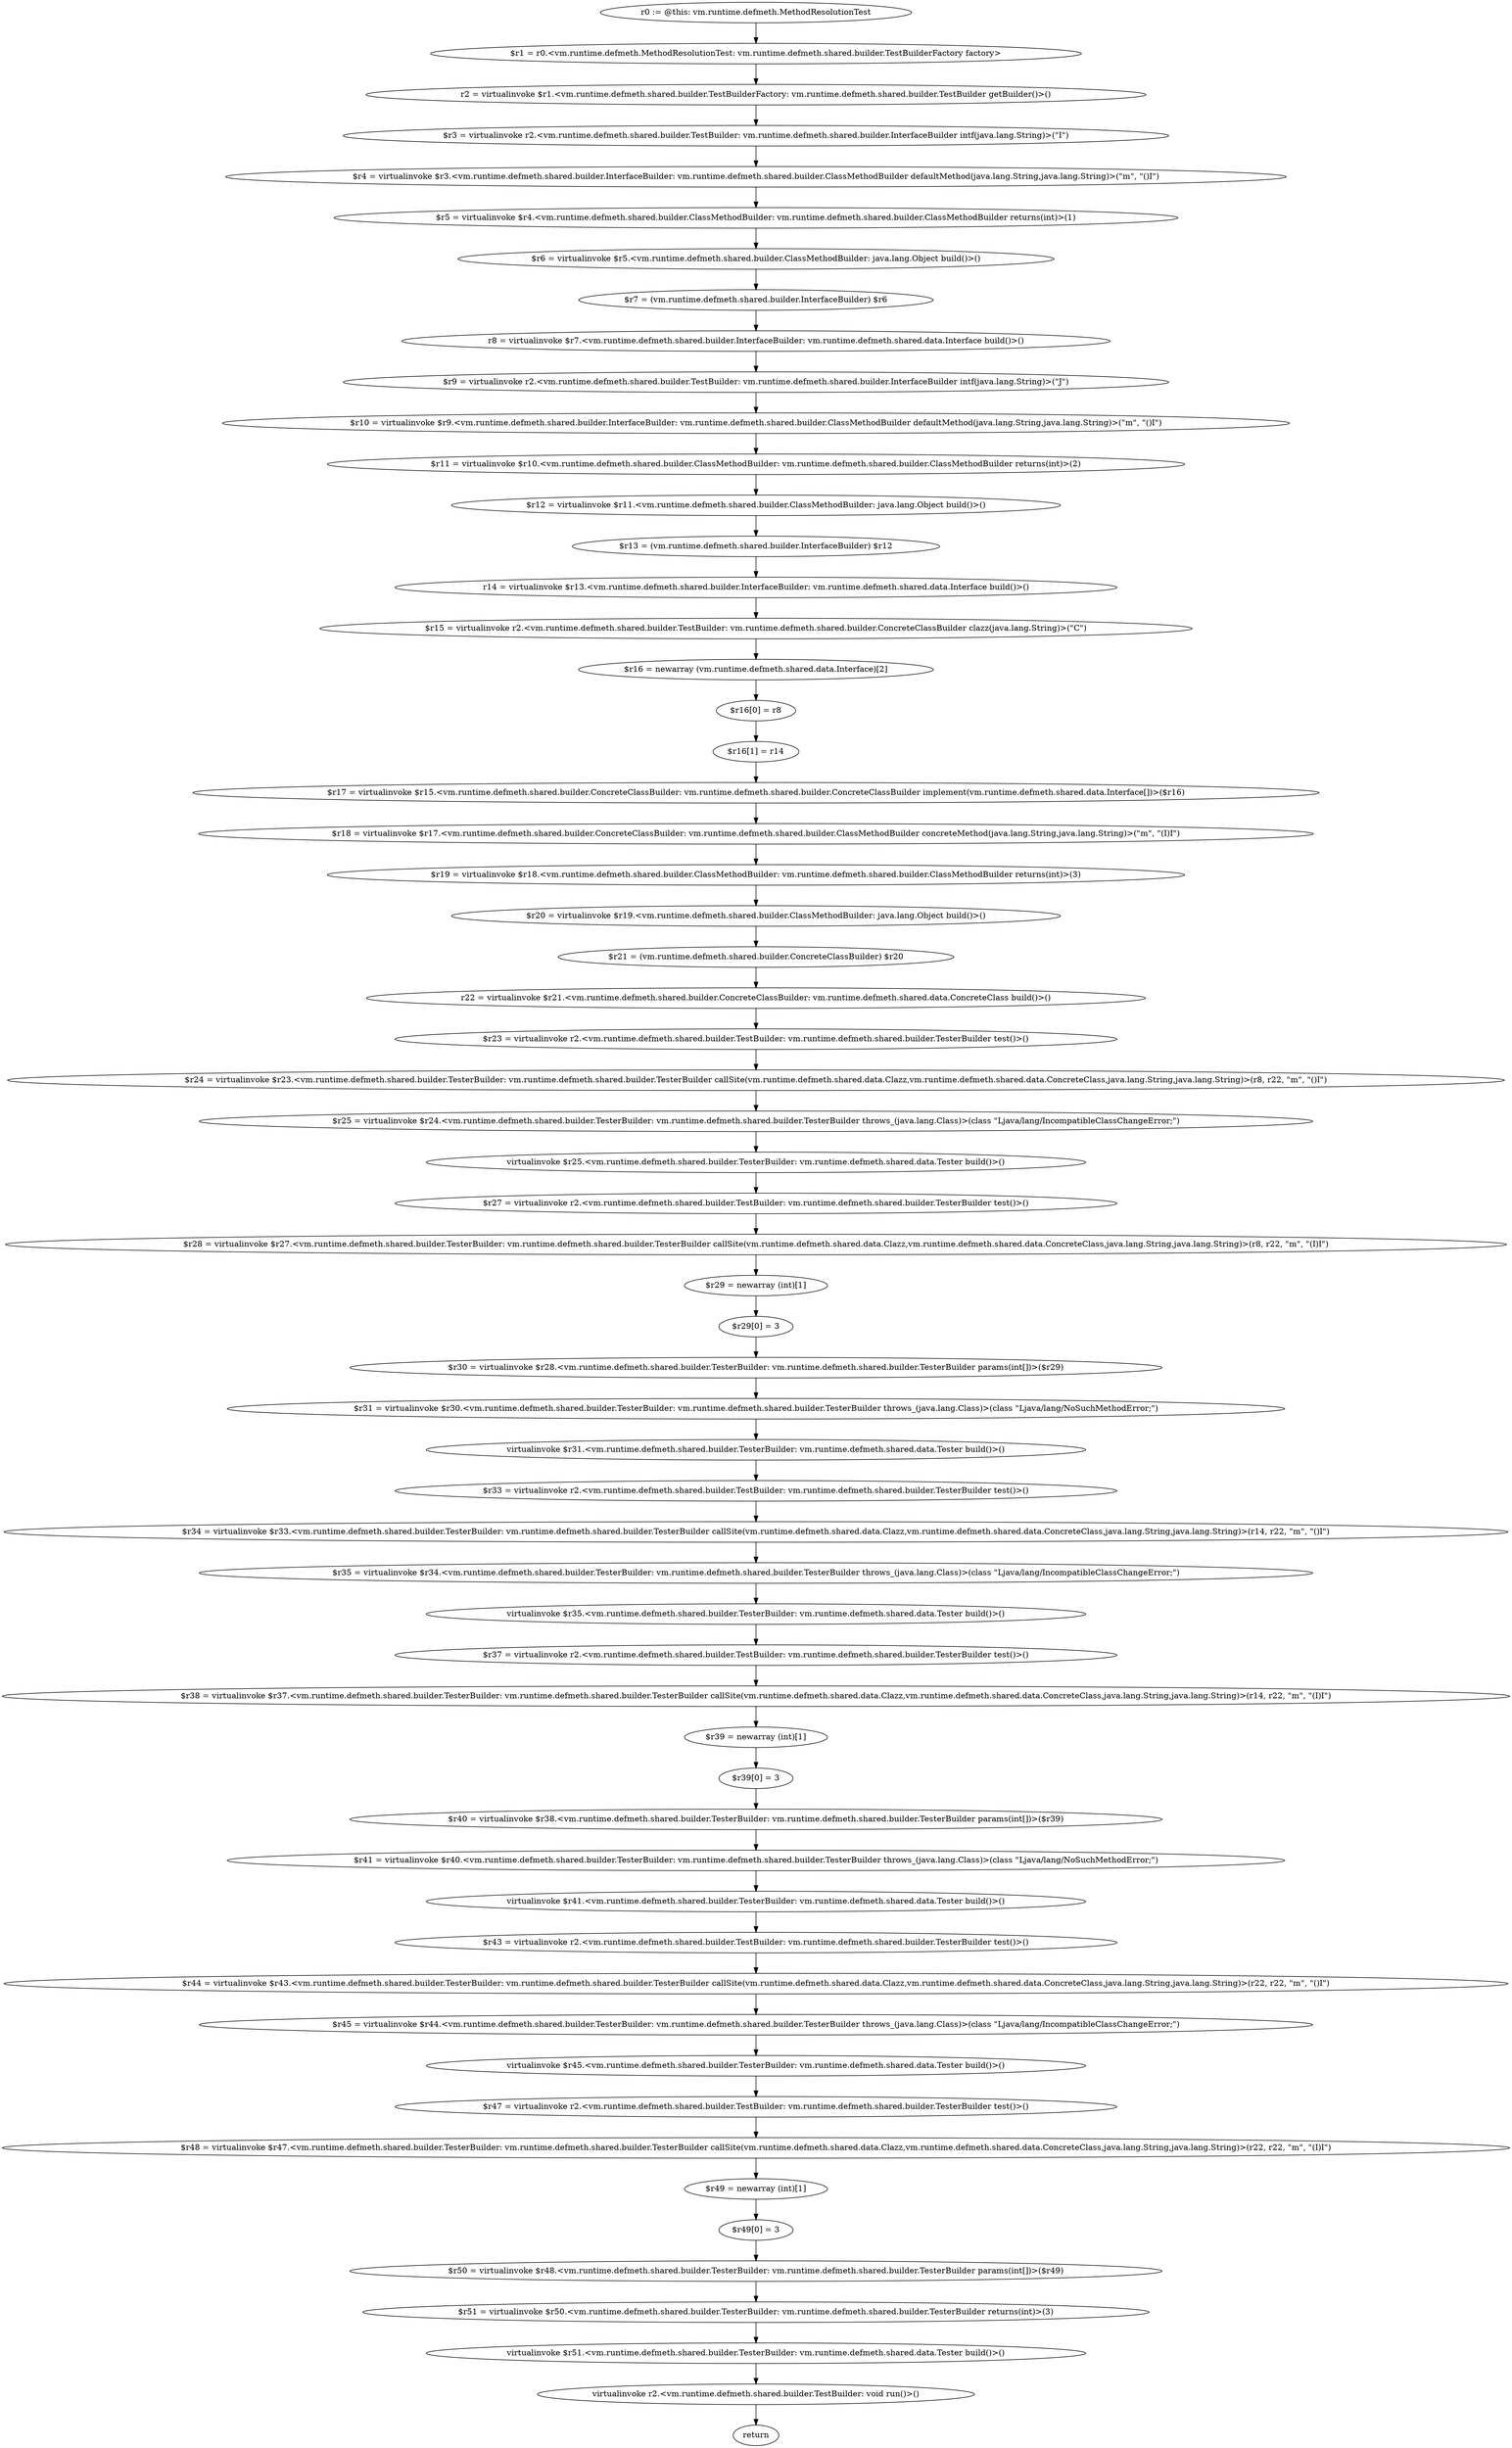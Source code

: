 digraph "unitGraph" {
    "r0 := @this: vm.runtime.defmeth.MethodResolutionTest"
    "$r1 = r0.<vm.runtime.defmeth.MethodResolutionTest: vm.runtime.defmeth.shared.builder.TestBuilderFactory factory>"
    "r2 = virtualinvoke $r1.<vm.runtime.defmeth.shared.builder.TestBuilderFactory: vm.runtime.defmeth.shared.builder.TestBuilder getBuilder()>()"
    "$r3 = virtualinvoke r2.<vm.runtime.defmeth.shared.builder.TestBuilder: vm.runtime.defmeth.shared.builder.InterfaceBuilder intf(java.lang.String)>(\"I\")"
    "$r4 = virtualinvoke $r3.<vm.runtime.defmeth.shared.builder.InterfaceBuilder: vm.runtime.defmeth.shared.builder.ClassMethodBuilder defaultMethod(java.lang.String,java.lang.String)>(\"m\", \"()I\")"
    "$r5 = virtualinvoke $r4.<vm.runtime.defmeth.shared.builder.ClassMethodBuilder: vm.runtime.defmeth.shared.builder.ClassMethodBuilder returns(int)>(1)"
    "$r6 = virtualinvoke $r5.<vm.runtime.defmeth.shared.builder.ClassMethodBuilder: java.lang.Object build()>()"
    "$r7 = (vm.runtime.defmeth.shared.builder.InterfaceBuilder) $r6"
    "r8 = virtualinvoke $r7.<vm.runtime.defmeth.shared.builder.InterfaceBuilder: vm.runtime.defmeth.shared.data.Interface build()>()"
    "$r9 = virtualinvoke r2.<vm.runtime.defmeth.shared.builder.TestBuilder: vm.runtime.defmeth.shared.builder.InterfaceBuilder intf(java.lang.String)>(\"J\")"
    "$r10 = virtualinvoke $r9.<vm.runtime.defmeth.shared.builder.InterfaceBuilder: vm.runtime.defmeth.shared.builder.ClassMethodBuilder defaultMethod(java.lang.String,java.lang.String)>(\"m\", \"()I\")"
    "$r11 = virtualinvoke $r10.<vm.runtime.defmeth.shared.builder.ClassMethodBuilder: vm.runtime.defmeth.shared.builder.ClassMethodBuilder returns(int)>(2)"
    "$r12 = virtualinvoke $r11.<vm.runtime.defmeth.shared.builder.ClassMethodBuilder: java.lang.Object build()>()"
    "$r13 = (vm.runtime.defmeth.shared.builder.InterfaceBuilder) $r12"
    "r14 = virtualinvoke $r13.<vm.runtime.defmeth.shared.builder.InterfaceBuilder: vm.runtime.defmeth.shared.data.Interface build()>()"
    "$r15 = virtualinvoke r2.<vm.runtime.defmeth.shared.builder.TestBuilder: vm.runtime.defmeth.shared.builder.ConcreteClassBuilder clazz(java.lang.String)>(\"C\")"
    "$r16 = newarray (vm.runtime.defmeth.shared.data.Interface)[2]"
    "$r16[0] = r8"
    "$r16[1] = r14"
    "$r17 = virtualinvoke $r15.<vm.runtime.defmeth.shared.builder.ConcreteClassBuilder: vm.runtime.defmeth.shared.builder.ConcreteClassBuilder implement(vm.runtime.defmeth.shared.data.Interface[])>($r16)"
    "$r18 = virtualinvoke $r17.<vm.runtime.defmeth.shared.builder.ConcreteClassBuilder: vm.runtime.defmeth.shared.builder.ClassMethodBuilder concreteMethod(java.lang.String,java.lang.String)>(\"m\", \"(I)I\")"
    "$r19 = virtualinvoke $r18.<vm.runtime.defmeth.shared.builder.ClassMethodBuilder: vm.runtime.defmeth.shared.builder.ClassMethodBuilder returns(int)>(3)"
    "$r20 = virtualinvoke $r19.<vm.runtime.defmeth.shared.builder.ClassMethodBuilder: java.lang.Object build()>()"
    "$r21 = (vm.runtime.defmeth.shared.builder.ConcreteClassBuilder) $r20"
    "r22 = virtualinvoke $r21.<vm.runtime.defmeth.shared.builder.ConcreteClassBuilder: vm.runtime.defmeth.shared.data.ConcreteClass build()>()"
    "$r23 = virtualinvoke r2.<vm.runtime.defmeth.shared.builder.TestBuilder: vm.runtime.defmeth.shared.builder.TesterBuilder test()>()"
    "$r24 = virtualinvoke $r23.<vm.runtime.defmeth.shared.builder.TesterBuilder: vm.runtime.defmeth.shared.builder.TesterBuilder callSite(vm.runtime.defmeth.shared.data.Clazz,vm.runtime.defmeth.shared.data.ConcreteClass,java.lang.String,java.lang.String)>(r8, r22, \"m\", \"()I\")"
    "$r25 = virtualinvoke $r24.<vm.runtime.defmeth.shared.builder.TesterBuilder: vm.runtime.defmeth.shared.builder.TesterBuilder throws_(java.lang.Class)>(class \"Ljava/lang/IncompatibleClassChangeError;\")"
    "virtualinvoke $r25.<vm.runtime.defmeth.shared.builder.TesterBuilder: vm.runtime.defmeth.shared.data.Tester build()>()"
    "$r27 = virtualinvoke r2.<vm.runtime.defmeth.shared.builder.TestBuilder: vm.runtime.defmeth.shared.builder.TesterBuilder test()>()"
    "$r28 = virtualinvoke $r27.<vm.runtime.defmeth.shared.builder.TesterBuilder: vm.runtime.defmeth.shared.builder.TesterBuilder callSite(vm.runtime.defmeth.shared.data.Clazz,vm.runtime.defmeth.shared.data.ConcreteClass,java.lang.String,java.lang.String)>(r8, r22, \"m\", \"(I)I\")"
    "$r29 = newarray (int)[1]"
    "$r29[0] = 3"
    "$r30 = virtualinvoke $r28.<vm.runtime.defmeth.shared.builder.TesterBuilder: vm.runtime.defmeth.shared.builder.TesterBuilder params(int[])>($r29)"
    "$r31 = virtualinvoke $r30.<vm.runtime.defmeth.shared.builder.TesterBuilder: vm.runtime.defmeth.shared.builder.TesterBuilder throws_(java.lang.Class)>(class \"Ljava/lang/NoSuchMethodError;\")"
    "virtualinvoke $r31.<vm.runtime.defmeth.shared.builder.TesterBuilder: vm.runtime.defmeth.shared.data.Tester build()>()"
    "$r33 = virtualinvoke r2.<vm.runtime.defmeth.shared.builder.TestBuilder: vm.runtime.defmeth.shared.builder.TesterBuilder test()>()"
    "$r34 = virtualinvoke $r33.<vm.runtime.defmeth.shared.builder.TesterBuilder: vm.runtime.defmeth.shared.builder.TesterBuilder callSite(vm.runtime.defmeth.shared.data.Clazz,vm.runtime.defmeth.shared.data.ConcreteClass,java.lang.String,java.lang.String)>(r14, r22, \"m\", \"()I\")"
    "$r35 = virtualinvoke $r34.<vm.runtime.defmeth.shared.builder.TesterBuilder: vm.runtime.defmeth.shared.builder.TesterBuilder throws_(java.lang.Class)>(class \"Ljava/lang/IncompatibleClassChangeError;\")"
    "virtualinvoke $r35.<vm.runtime.defmeth.shared.builder.TesterBuilder: vm.runtime.defmeth.shared.data.Tester build()>()"
    "$r37 = virtualinvoke r2.<vm.runtime.defmeth.shared.builder.TestBuilder: vm.runtime.defmeth.shared.builder.TesterBuilder test()>()"
    "$r38 = virtualinvoke $r37.<vm.runtime.defmeth.shared.builder.TesterBuilder: vm.runtime.defmeth.shared.builder.TesterBuilder callSite(vm.runtime.defmeth.shared.data.Clazz,vm.runtime.defmeth.shared.data.ConcreteClass,java.lang.String,java.lang.String)>(r14, r22, \"m\", \"(I)I\")"
    "$r39 = newarray (int)[1]"
    "$r39[0] = 3"
    "$r40 = virtualinvoke $r38.<vm.runtime.defmeth.shared.builder.TesterBuilder: vm.runtime.defmeth.shared.builder.TesterBuilder params(int[])>($r39)"
    "$r41 = virtualinvoke $r40.<vm.runtime.defmeth.shared.builder.TesterBuilder: vm.runtime.defmeth.shared.builder.TesterBuilder throws_(java.lang.Class)>(class \"Ljava/lang/NoSuchMethodError;\")"
    "virtualinvoke $r41.<vm.runtime.defmeth.shared.builder.TesterBuilder: vm.runtime.defmeth.shared.data.Tester build()>()"
    "$r43 = virtualinvoke r2.<vm.runtime.defmeth.shared.builder.TestBuilder: vm.runtime.defmeth.shared.builder.TesterBuilder test()>()"
    "$r44 = virtualinvoke $r43.<vm.runtime.defmeth.shared.builder.TesterBuilder: vm.runtime.defmeth.shared.builder.TesterBuilder callSite(vm.runtime.defmeth.shared.data.Clazz,vm.runtime.defmeth.shared.data.ConcreteClass,java.lang.String,java.lang.String)>(r22, r22, \"m\", \"()I\")"
    "$r45 = virtualinvoke $r44.<vm.runtime.defmeth.shared.builder.TesterBuilder: vm.runtime.defmeth.shared.builder.TesterBuilder throws_(java.lang.Class)>(class \"Ljava/lang/IncompatibleClassChangeError;\")"
    "virtualinvoke $r45.<vm.runtime.defmeth.shared.builder.TesterBuilder: vm.runtime.defmeth.shared.data.Tester build()>()"
    "$r47 = virtualinvoke r2.<vm.runtime.defmeth.shared.builder.TestBuilder: vm.runtime.defmeth.shared.builder.TesterBuilder test()>()"
    "$r48 = virtualinvoke $r47.<vm.runtime.defmeth.shared.builder.TesterBuilder: vm.runtime.defmeth.shared.builder.TesterBuilder callSite(vm.runtime.defmeth.shared.data.Clazz,vm.runtime.defmeth.shared.data.ConcreteClass,java.lang.String,java.lang.String)>(r22, r22, \"m\", \"(I)I\")"
    "$r49 = newarray (int)[1]"
    "$r49[0] = 3"
    "$r50 = virtualinvoke $r48.<vm.runtime.defmeth.shared.builder.TesterBuilder: vm.runtime.defmeth.shared.builder.TesterBuilder params(int[])>($r49)"
    "$r51 = virtualinvoke $r50.<vm.runtime.defmeth.shared.builder.TesterBuilder: vm.runtime.defmeth.shared.builder.TesterBuilder returns(int)>(3)"
    "virtualinvoke $r51.<vm.runtime.defmeth.shared.builder.TesterBuilder: vm.runtime.defmeth.shared.data.Tester build()>()"
    "virtualinvoke r2.<vm.runtime.defmeth.shared.builder.TestBuilder: void run()>()"
    "return"
    "r0 := @this: vm.runtime.defmeth.MethodResolutionTest"->"$r1 = r0.<vm.runtime.defmeth.MethodResolutionTest: vm.runtime.defmeth.shared.builder.TestBuilderFactory factory>";
    "$r1 = r0.<vm.runtime.defmeth.MethodResolutionTest: vm.runtime.defmeth.shared.builder.TestBuilderFactory factory>"->"r2 = virtualinvoke $r1.<vm.runtime.defmeth.shared.builder.TestBuilderFactory: vm.runtime.defmeth.shared.builder.TestBuilder getBuilder()>()";
    "r2 = virtualinvoke $r1.<vm.runtime.defmeth.shared.builder.TestBuilderFactory: vm.runtime.defmeth.shared.builder.TestBuilder getBuilder()>()"->"$r3 = virtualinvoke r2.<vm.runtime.defmeth.shared.builder.TestBuilder: vm.runtime.defmeth.shared.builder.InterfaceBuilder intf(java.lang.String)>(\"I\")";
    "$r3 = virtualinvoke r2.<vm.runtime.defmeth.shared.builder.TestBuilder: vm.runtime.defmeth.shared.builder.InterfaceBuilder intf(java.lang.String)>(\"I\")"->"$r4 = virtualinvoke $r3.<vm.runtime.defmeth.shared.builder.InterfaceBuilder: vm.runtime.defmeth.shared.builder.ClassMethodBuilder defaultMethod(java.lang.String,java.lang.String)>(\"m\", \"()I\")";
    "$r4 = virtualinvoke $r3.<vm.runtime.defmeth.shared.builder.InterfaceBuilder: vm.runtime.defmeth.shared.builder.ClassMethodBuilder defaultMethod(java.lang.String,java.lang.String)>(\"m\", \"()I\")"->"$r5 = virtualinvoke $r4.<vm.runtime.defmeth.shared.builder.ClassMethodBuilder: vm.runtime.defmeth.shared.builder.ClassMethodBuilder returns(int)>(1)";
    "$r5 = virtualinvoke $r4.<vm.runtime.defmeth.shared.builder.ClassMethodBuilder: vm.runtime.defmeth.shared.builder.ClassMethodBuilder returns(int)>(1)"->"$r6 = virtualinvoke $r5.<vm.runtime.defmeth.shared.builder.ClassMethodBuilder: java.lang.Object build()>()";
    "$r6 = virtualinvoke $r5.<vm.runtime.defmeth.shared.builder.ClassMethodBuilder: java.lang.Object build()>()"->"$r7 = (vm.runtime.defmeth.shared.builder.InterfaceBuilder) $r6";
    "$r7 = (vm.runtime.defmeth.shared.builder.InterfaceBuilder) $r6"->"r8 = virtualinvoke $r7.<vm.runtime.defmeth.shared.builder.InterfaceBuilder: vm.runtime.defmeth.shared.data.Interface build()>()";
    "r8 = virtualinvoke $r7.<vm.runtime.defmeth.shared.builder.InterfaceBuilder: vm.runtime.defmeth.shared.data.Interface build()>()"->"$r9 = virtualinvoke r2.<vm.runtime.defmeth.shared.builder.TestBuilder: vm.runtime.defmeth.shared.builder.InterfaceBuilder intf(java.lang.String)>(\"J\")";
    "$r9 = virtualinvoke r2.<vm.runtime.defmeth.shared.builder.TestBuilder: vm.runtime.defmeth.shared.builder.InterfaceBuilder intf(java.lang.String)>(\"J\")"->"$r10 = virtualinvoke $r9.<vm.runtime.defmeth.shared.builder.InterfaceBuilder: vm.runtime.defmeth.shared.builder.ClassMethodBuilder defaultMethod(java.lang.String,java.lang.String)>(\"m\", \"()I\")";
    "$r10 = virtualinvoke $r9.<vm.runtime.defmeth.shared.builder.InterfaceBuilder: vm.runtime.defmeth.shared.builder.ClassMethodBuilder defaultMethod(java.lang.String,java.lang.String)>(\"m\", \"()I\")"->"$r11 = virtualinvoke $r10.<vm.runtime.defmeth.shared.builder.ClassMethodBuilder: vm.runtime.defmeth.shared.builder.ClassMethodBuilder returns(int)>(2)";
    "$r11 = virtualinvoke $r10.<vm.runtime.defmeth.shared.builder.ClassMethodBuilder: vm.runtime.defmeth.shared.builder.ClassMethodBuilder returns(int)>(2)"->"$r12 = virtualinvoke $r11.<vm.runtime.defmeth.shared.builder.ClassMethodBuilder: java.lang.Object build()>()";
    "$r12 = virtualinvoke $r11.<vm.runtime.defmeth.shared.builder.ClassMethodBuilder: java.lang.Object build()>()"->"$r13 = (vm.runtime.defmeth.shared.builder.InterfaceBuilder) $r12";
    "$r13 = (vm.runtime.defmeth.shared.builder.InterfaceBuilder) $r12"->"r14 = virtualinvoke $r13.<vm.runtime.defmeth.shared.builder.InterfaceBuilder: vm.runtime.defmeth.shared.data.Interface build()>()";
    "r14 = virtualinvoke $r13.<vm.runtime.defmeth.shared.builder.InterfaceBuilder: vm.runtime.defmeth.shared.data.Interface build()>()"->"$r15 = virtualinvoke r2.<vm.runtime.defmeth.shared.builder.TestBuilder: vm.runtime.defmeth.shared.builder.ConcreteClassBuilder clazz(java.lang.String)>(\"C\")";
    "$r15 = virtualinvoke r2.<vm.runtime.defmeth.shared.builder.TestBuilder: vm.runtime.defmeth.shared.builder.ConcreteClassBuilder clazz(java.lang.String)>(\"C\")"->"$r16 = newarray (vm.runtime.defmeth.shared.data.Interface)[2]";
    "$r16 = newarray (vm.runtime.defmeth.shared.data.Interface)[2]"->"$r16[0] = r8";
    "$r16[0] = r8"->"$r16[1] = r14";
    "$r16[1] = r14"->"$r17 = virtualinvoke $r15.<vm.runtime.defmeth.shared.builder.ConcreteClassBuilder: vm.runtime.defmeth.shared.builder.ConcreteClassBuilder implement(vm.runtime.defmeth.shared.data.Interface[])>($r16)";
    "$r17 = virtualinvoke $r15.<vm.runtime.defmeth.shared.builder.ConcreteClassBuilder: vm.runtime.defmeth.shared.builder.ConcreteClassBuilder implement(vm.runtime.defmeth.shared.data.Interface[])>($r16)"->"$r18 = virtualinvoke $r17.<vm.runtime.defmeth.shared.builder.ConcreteClassBuilder: vm.runtime.defmeth.shared.builder.ClassMethodBuilder concreteMethod(java.lang.String,java.lang.String)>(\"m\", \"(I)I\")";
    "$r18 = virtualinvoke $r17.<vm.runtime.defmeth.shared.builder.ConcreteClassBuilder: vm.runtime.defmeth.shared.builder.ClassMethodBuilder concreteMethod(java.lang.String,java.lang.String)>(\"m\", \"(I)I\")"->"$r19 = virtualinvoke $r18.<vm.runtime.defmeth.shared.builder.ClassMethodBuilder: vm.runtime.defmeth.shared.builder.ClassMethodBuilder returns(int)>(3)";
    "$r19 = virtualinvoke $r18.<vm.runtime.defmeth.shared.builder.ClassMethodBuilder: vm.runtime.defmeth.shared.builder.ClassMethodBuilder returns(int)>(3)"->"$r20 = virtualinvoke $r19.<vm.runtime.defmeth.shared.builder.ClassMethodBuilder: java.lang.Object build()>()";
    "$r20 = virtualinvoke $r19.<vm.runtime.defmeth.shared.builder.ClassMethodBuilder: java.lang.Object build()>()"->"$r21 = (vm.runtime.defmeth.shared.builder.ConcreteClassBuilder) $r20";
    "$r21 = (vm.runtime.defmeth.shared.builder.ConcreteClassBuilder) $r20"->"r22 = virtualinvoke $r21.<vm.runtime.defmeth.shared.builder.ConcreteClassBuilder: vm.runtime.defmeth.shared.data.ConcreteClass build()>()";
    "r22 = virtualinvoke $r21.<vm.runtime.defmeth.shared.builder.ConcreteClassBuilder: vm.runtime.defmeth.shared.data.ConcreteClass build()>()"->"$r23 = virtualinvoke r2.<vm.runtime.defmeth.shared.builder.TestBuilder: vm.runtime.defmeth.shared.builder.TesterBuilder test()>()";
    "$r23 = virtualinvoke r2.<vm.runtime.defmeth.shared.builder.TestBuilder: vm.runtime.defmeth.shared.builder.TesterBuilder test()>()"->"$r24 = virtualinvoke $r23.<vm.runtime.defmeth.shared.builder.TesterBuilder: vm.runtime.defmeth.shared.builder.TesterBuilder callSite(vm.runtime.defmeth.shared.data.Clazz,vm.runtime.defmeth.shared.data.ConcreteClass,java.lang.String,java.lang.String)>(r8, r22, \"m\", \"()I\")";
    "$r24 = virtualinvoke $r23.<vm.runtime.defmeth.shared.builder.TesterBuilder: vm.runtime.defmeth.shared.builder.TesterBuilder callSite(vm.runtime.defmeth.shared.data.Clazz,vm.runtime.defmeth.shared.data.ConcreteClass,java.lang.String,java.lang.String)>(r8, r22, \"m\", \"()I\")"->"$r25 = virtualinvoke $r24.<vm.runtime.defmeth.shared.builder.TesterBuilder: vm.runtime.defmeth.shared.builder.TesterBuilder throws_(java.lang.Class)>(class \"Ljava/lang/IncompatibleClassChangeError;\")";
    "$r25 = virtualinvoke $r24.<vm.runtime.defmeth.shared.builder.TesterBuilder: vm.runtime.defmeth.shared.builder.TesterBuilder throws_(java.lang.Class)>(class \"Ljava/lang/IncompatibleClassChangeError;\")"->"virtualinvoke $r25.<vm.runtime.defmeth.shared.builder.TesterBuilder: vm.runtime.defmeth.shared.data.Tester build()>()";
    "virtualinvoke $r25.<vm.runtime.defmeth.shared.builder.TesterBuilder: vm.runtime.defmeth.shared.data.Tester build()>()"->"$r27 = virtualinvoke r2.<vm.runtime.defmeth.shared.builder.TestBuilder: vm.runtime.defmeth.shared.builder.TesterBuilder test()>()";
    "$r27 = virtualinvoke r2.<vm.runtime.defmeth.shared.builder.TestBuilder: vm.runtime.defmeth.shared.builder.TesterBuilder test()>()"->"$r28 = virtualinvoke $r27.<vm.runtime.defmeth.shared.builder.TesterBuilder: vm.runtime.defmeth.shared.builder.TesterBuilder callSite(vm.runtime.defmeth.shared.data.Clazz,vm.runtime.defmeth.shared.data.ConcreteClass,java.lang.String,java.lang.String)>(r8, r22, \"m\", \"(I)I\")";
    "$r28 = virtualinvoke $r27.<vm.runtime.defmeth.shared.builder.TesterBuilder: vm.runtime.defmeth.shared.builder.TesterBuilder callSite(vm.runtime.defmeth.shared.data.Clazz,vm.runtime.defmeth.shared.data.ConcreteClass,java.lang.String,java.lang.String)>(r8, r22, \"m\", \"(I)I\")"->"$r29 = newarray (int)[1]";
    "$r29 = newarray (int)[1]"->"$r29[0] = 3";
    "$r29[0] = 3"->"$r30 = virtualinvoke $r28.<vm.runtime.defmeth.shared.builder.TesterBuilder: vm.runtime.defmeth.shared.builder.TesterBuilder params(int[])>($r29)";
    "$r30 = virtualinvoke $r28.<vm.runtime.defmeth.shared.builder.TesterBuilder: vm.runtime.defmeth.shared.builder.TesterBuilder params(int[])>($r29)"->"$r31 = virtualinvoke $r30.<vm.runtime.defmeth.shared.builder.TesterBuilder: vm.runtime.defmeth.shared.builder.TesterBuilder throws_(java.lang.Class)>(class \"Ljava/lang/NoSuchMethodError;\")";
    "$r31 = virtualinvoke $r30.<vm.runtime.defmeth.shared.builder.TesterBuilder: vm.runtime.defmeth.shared.builder.TesterBuilder throws_(java.lang.Class)>(class \"Ljava/lang/NoSuchMethodError;\")"->"virtualinvoke $r31.<vm.runtime.defmeth.shared.builder.TesterBuilder: vm.runtime.defmeth.shared.data.Tester build()>()";
    "virtualinvoke $r31.<vm.runtime.defmeth.shared.builder.TesterBuilder: vm.runtime.defmeth.shared.data.Tester build()>()"->"$r33 = virtualinvoke r2.<vm.runtime.defmeth.shared.builder.TestBuilder: vm.runtime.defmeth.shared.builder.TesterBuilder test()>()";
    "$r33 = virtualinvoke r2.<vm.runtime.defmeth.shared.builder.TestBuilder: vm.runtime.defmeth.shared.builder.TesterBuilder test()>()"->"$r34 = virtualinvoke $r33.<vm.runtime.defmeth.shared.builder.TesterBuilder: vm.runtime.defmeth.shared.builder.TesterBuilder callSite(vm.runtime.defmeth.shared.data.Clazz,vm.runtime.defmeth.shared.data.ConcreteClass,java.lang.String,java.lang.String)>(r14, r22, \"m\", \"()I\")";
    "$r34 = virtualinvoke $r33.<vm.runtime.defmeth.shared.builder.TesterBuilder: vm.runtime.defmeth.shared.builder.TesterBuilder callSite(vm.runtime.defmeth.shared.data.Clazz,vm.runtime.defmeth.shared.data.ConcreteClass,java.lang.String,java.lang.String)>(r14, r22, \"m\", \"()I\")"->"$r35 = virtualinvoke $r34.<vm.runtime.defmeth.shared.builder.TesterBuilder: vm.runtime.defmeth.shared.builder.TesterBuilder throws_(java.lang.Class)>(class \"Ljava/lang/IncompatibleClassChangeError;\")";
    "$r35 = virtualinvoke $r34.<vm.runtime.defmeth.shared.builder.TesterBuilder: vm.runtime.defmeth.shared.builder.TesterBuilder throws_(java.lang.Class)>(class \"Ljava/lang/IncompatibleClassChangeError;\")"->"virtualinvoke $r35.<vm.runtime.defmeth.shared.builder.TesterBuilder: vm.runtime.defmeth.shared.data.Tester build()>()";
    "virtualinvoke $r35.<vm.runtime.defmeth.shared.builder.TesterBuilder: vm.runtime.defmeth.shared.data.Tester build()>()"->"$r37 = virtualinvoke r2.<vm.runtime.defmeth.shared.builder.TestBuilder: vm.runtime.defmeth.shared.builder.TesterBuilder test()>()";
    "$r37 = virtualinvoke r2.<vm.runtime.defmeth.shared.builder.TestBuilder: vm.runtime.defmeth.shared.builder.TesterBuilder test()>()"->"$r38 = virtualinvoke $r37.<vm.runtime.defmeth.shared.builder.TesterBuilder: vm.runtime.defmeth.shared.builder.TesterBuilder callSite(vm.runtime.defmeth.shared.data.Clazz,vm.runtime.defmeth.shared.data.ConcreteClass,java.lang.String,java.lang.String)>(r14, r22, \"m\", \"(I)I\")";
    "$r38 = virtualinvoke $r37.<vm.runtime.defmeth.shared.builder.TesterBuilder: vm.runtime.defmeth.shared.builder.TesterBuilder callSite(vm.runtime.defmeth.shared.data.Clazz,vm.runtime.defmeth.shared.data.ConcreteClass,java.lang.String,java.lang.String)>(r14, r22, \"m\", \"(I)I\")"->"$r39 = newarray (int)[1]";
    "$r39 = newarray (int)[1]"->"$r39[0] = 3";
    "$r39[0] = 3"->"$r40 = virtualinvoke $r38.<vm.runtime.defmeth.shared.builder.TesterBuilder: vm.runtime.defmeth.shared.builder.TesterBuilder params(int[])>($r39)";
    "$r40 = virtualinvoke $r38.<vm.runtime.defmeth.shared.builder.TesterBuilder: vm.runtime.defmeth.shared.builder.TesterBuilder params(int[])>($r39)"->"$r41 = virtualinvoke $r40.<vm.runtime.defmeth.shared.builder.TesterBuilder: vm.runtime.defmeth.shared.builder.TesterBuilder throws_(java.lang.Class)>(class \"Ljava/lang/NoSuchMethodError;\")";
    "$r41 = virtualinvoke $r40.<vm.runtime.defmeth.shared.builder.TesterBuilder: vm.runtime.defmeth.shared.builder.TesterBuilder throws_(java.lang.Class)>(class \"Ljava/lang/NoSuchMethodError;\")"->"virtualinvoke $r41.<vm.runtime.defmeth.shared.builder.TesterBuilder: vm.runtime.defmeth.shared.data.Tester build()>()";
    "virtualinvoke $r41.<vm.runtime.defmeth.shared.builder.TesterBuilder: vm.runtime.defmeth.shared.data.Tester build()>()"->"$r43 = virtualinvoke r2.<vm.runtime.defmeth.shared.builder.TestBuilder: vm.runtime.defmeth.shared.builder.TesterBuilder test()>()";
    "$r43 = virtualinvoke r2.<vm.runtime.defmeth.shared.builder.TestBuilder: vm.runtime.defmeth.shared.builder.TesterBuilder test()>()"->"$r44 = virtualinvoke $r43.<vm.runtime.defmeth.shared.builder.TesterBuilder: vm.runtime.defmeth.shared.builder.TesterBuilder callSite(vm.runtime.defmeth.shared.data.Clazz,vm.runtime.defmeth.shared.data.ConcreteClass,java.lang.String,java.lang.String)>(r22, r22, \"m\", \"()I\")";
    "$r44 = virtualinvoke $r43.<vm.runtime.defmeth.shared.builder.TesterBuilder: vm.runtime.defmeth.shared.builder.TesterBuilder callSite(vm.runtime.defmeth.shared.data.Clazz,vm.runtime.defmeth.shared.data.ConcreteClass,java.lang.String,java.lang.String)>(r22, r22, \"m\", \"()I\")"->"$r45 = virtualinvoke $r44.<vm.runtime.defmeth.shared.builder.TesterBuilder: vm.runtime.defmeth.shared.builder.TesterBuilder throws_(java.lang.Class)>(class \"Ljava/lang/IncompatibleClassChangeError;\")";
    "$r45 = virtualinvoke $r44.<vm.runtime.defmeth.shared.builder.TesterBuilder: vm.runtime.defmeth.shared.builder.TesterBuilder throws_(java.lang.Class)>(class \"Ljava/lang/IncompatibleClassChangeError;\")"->"virtualinvoke $r45.<vm.runtime.defmeth.shared.builder.TesterBuilder: vm.runtime.defmeth.shared.data.Tester build()>()";
    "virtualinvoke $r45.<vm.runtime.defmeth.shared.builder.TesterBuilder: vm.runtime.defmeth.shared.data.Tester build()>()"->"$r47 = virtualinvoke r2.<vm.runtime.defmeth.shared.builder.TestBuilder: vm.runtime.defmeth.shared.builder.TesterBuilder test()>()";
    "$r47 = virtualinvoke r2.<vm.runtime.defmeth.shared.builder.TestBuilder: vm.runtime.defmeth.shared.builder.TesterBuilder test()>()"->"$r48 = virtualinvoke $r47.<vm.runtime.defmeth.shared.builder.TesterBuilder: vm.runtime.defmeth.shared.builder.TesterBuilder callSite(vm.runtime.defmeth.shared.data.Clazz,vm.runtime.defmeth.shared.data.ConcreteClass,java.lang.String,java.lang.String)>(r22, r22, \"m\", \"(I)I\")";
    "$r48 = virtualinvoke $r47.<vm.runtime.defmeth.shared.builder.TesterBuilder: vm.runtime.defmeth.shared.builder.TesterBuilder callSite(vm.runtime.defmeth.shared.data.Clazz,vm.runtime.defmeth.shared.data.ConcreteClass,java.lang.String,java.lang.String)>(r22, r22, \"m\", \"(I)I\")"->"$r49 = newarray (int)[1]";
    "$r49 = newarray (int)[1]"->"$r49[0] = 3";
    "$r49[0] = 3"->"$r50 = virtualinvoke $r48.<vm.runtime.defmeth.shared.builder.TesterBuilder: vm.runtime.defmeth.shared.builder.TesterBuilder params(int[])>($r49)";
    "$r50 = virtualinvoke $r48.<vm.runtime.defmeth.shared.builder.TesterBuilder: vm.runtime.defmeth.shared.builder.TesterBuilder params(int[])>($r49)"->"$r51 = virtualinvoke $r50.<vm.runtime.defmeth.shared.builder.TesterBuilder: vm.runtime.defmeth.shared.builder.TesterBuilder returns(int)>(3)";
    "$r51 = virtualinvoke $r50.<vm.runtime.defmeth.shared.builder.TesterBuilder: vm.runtime.defmeth.shared.builder.TesterBuilder returns(int)>(3)"->"virtualinvoke $r51.<vm.runtime.defmeth.shared.builder.TesterBuilder: vm.runtime.defmeth.shared.data.Tester build()>()";
    "virtualinvoke $r51.<vm.runtime.defmeth.shared.builder.TesterBuilder: vm.runtime.defmeth.shared.data.Tester build()>()"->"virtualinvoke r2.<vm.runtime.defmeth.shared.builder.TestBuilder: void run()>()";
    "virtualinvoke r2.<vm.runtime.defmeth.shared.builder.TestBuilder: void run()>()"->"return";
}
